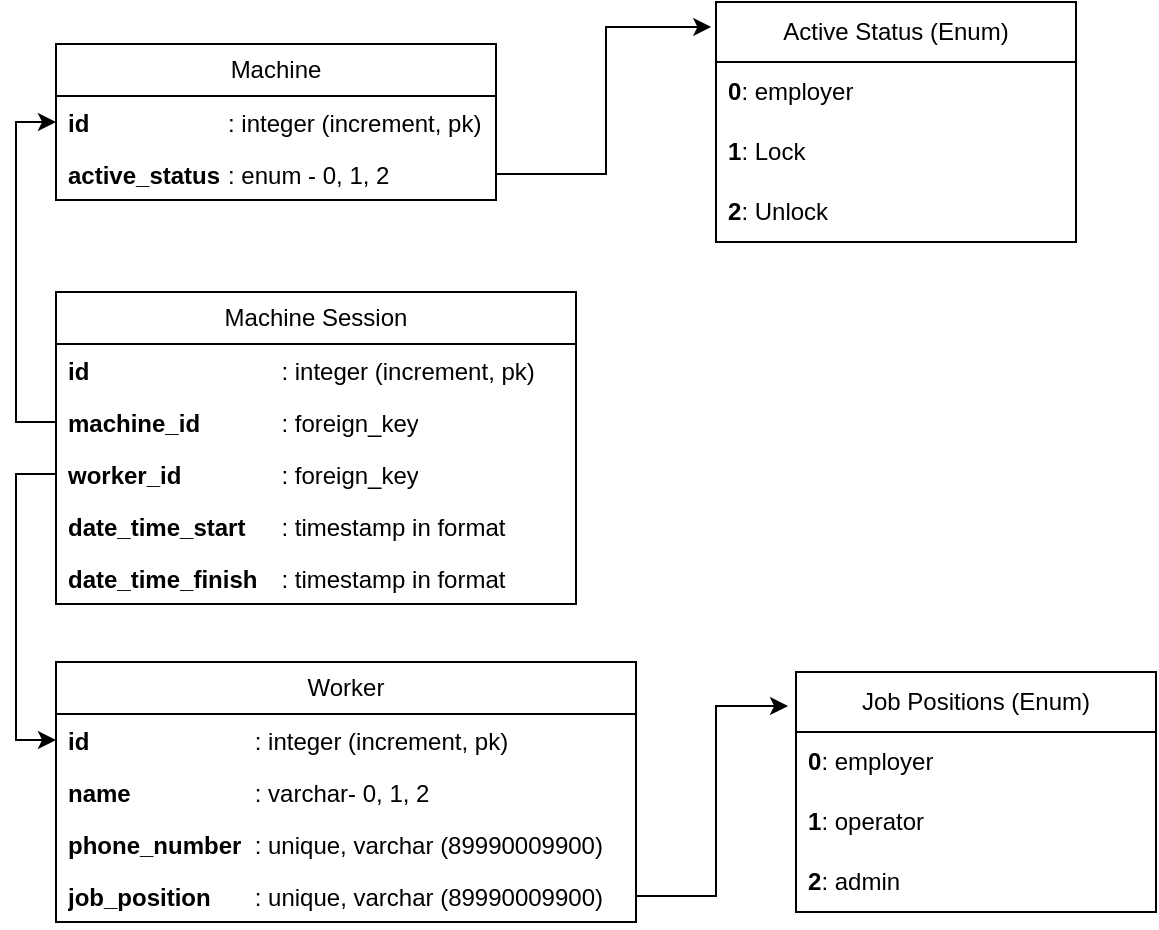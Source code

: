 <mxfile version="24.6.2" type="device">
  <diagram id="C5RBs43oDa-KdzZeNtuy" name="Page-1">
    <mxGraphModel dx="1440" dy="960" grid="1" gridSize="10" guides="1" tooltips="1" connect="1" arrows="1" fold="1" page="1" pageScale="1" pageWidth="827" pageHeight="1169" math="0" shadow="0">
      <root>
        <mxCell id="WIyWlLk6GJQsqaUBKTNV-0" />
        <mxCell id="WIyWlLk6GJQsqaUBKTNV-1" parent="WIyWlLk6GJQsqaUBKTNV-0" />
        <mxCell id="p5qgGo7XCK0Cg9WAAUh_-19" value="Machine" style="swimlane;fontStyle=0;childLayout=stackLayout;horizontal=1;startSize=26;fillColor=none;horizontalStack=0;resizeParent=1;resizeParentMax=0;resizeLast=0;collapsible=1;marginBottom=0;whiteSpace=wrap;html=1;" vertex="1" parent="WIyWlLk6GJQsqaUBKTNV-1">
          <mxGeometry x="60" y="61" width="220" height="78" as="geometry" />
        </mxCell>
        <mxCell id="p5qgGo7XCK0Cg9WAAUh_-20" value="&lt;b&gt;id&lt;/b&gt;&lt;span style=&quot;white-space: pre;&quot;&gt;&#x9;&lt;/span&gt;&lt;span style=&quot;white-space: pre;&quot;&gt;&#x9;&lt;/span&gt;&lt;span style=&quot;white-space: pre;&quot;&gt;&#x9;&lt;/span&gt;: integer (increment, pk)" style="text;strokeColor=none;fillColor=none;align=left;verticalAlign=top;spacingLeft=4;spacingRight=4;overflow=hidden;rotatable=0;points=[[0,0.5],[1,0.5]];portConstraint=eastwest;whiteSpace=wrap;html=1;" vertex="1" parent="p5qgGo7XCK0Cg9WAAUh_-19">
          <mxGeometry y="26" width="220" height="26" as="geometry" />
        </mxCell>
        <mxCell id="p5qgGo7XCK0Cg9WAAUh_-21" value="&lt;b&gt;active_status&lt;/b&gt;&lt;span style=&quot;white-space: pre;&quot;&gt;&#x9;&lt;/span&gt;: enum - 0, 1, 2" style="text;strokeColor=none;fillColor=none;align=left;verticalAlign=top;spacingLeft=4;spacingRight=4;overflow=hidden;rotatable=0;points=[[0,0.5],[1,0.5]];portConstraint=eastwest;whiteSpace=wrap;html=1;" vertex="1" parent="p5qgGo7XCK0Cg9WAAUh_-19">
          <mxGeometry y="52" width="220" height="26" as="geometry" />
        </mxCell>
        <mxCell id="p5qgGo7XCK0Cg9WAAUh_-23" value="Active Status (Enum)" style="swimlane;fontStyle=0;childLayout=stackLayout;horizontal=1;startSize=30;horizontalStack=0;resizeParent=1;resizeParentMax=0;resizeLast=0;collapsible=1;marginBottom=0;whiteSpace=wrap;html=1;" vertex="1" parent="WIyWlLk6GJQsqaUBKTNV-1">
          <mxGeometry x="390" y="40" width="180" height="120" as="geometry" />
        </mxCell>
        <mxCell id="p5qgGo7XCK0Cg9WAAUh_-26" value="&lt;b&gt;0&lt;/b&gt;: employer" style="text;strokeColor=none;fillColor=none;align=left;verticalAlign=middle;spacingLeft=4;spacingRight=4;overflow=hidden;points=[[0,0.5],[1,0.5]];portConstraint=eastwest;rotatable=0;whiteSpace=wrap;html=1;" vertex="1" parent="p5qgGo7XCK0Cg9WAAUh_-23">
          <mxGeometry y="30" width="180" height="30" as="geometry" />
        </mxCell>
        <mxCell id="p5qgGo7XCK0Cg9WAAUh_-33" value="&lt;b&gt;1&lt;/b&gt;: Lock" style="text;strokeColor=none;fillColor=none;align=left;verticalAlign=middle;spacingLeft=4;spacingRight=4;overflow=hidden;points=[[0,0.5],[1,0.5]];portConstraint=eastwest;rotatable=0;whiteSpace=wrap;html=1;" vertex="1" parent="p5qgGo7XCK0Cg9WAAUh_-23">
          <mxGeometry y="60" width="180" height="30" as="geometry" />
        </mxCell>
        <mxCell id="p5qgGo7XCK0Cg9WAAUh_-25" value="&lt;b&gt;2&lt;/b&gt;: Unlock" style="text;strokeColor=none;fillColor=none;align=left;verticalAlign=middle;spacingLeft=4;spacingRight=4;overflow=hidden;points=[[0,0.5],[1,0.5]];portConstraint=eastwest;rotatable=0;whiteSpace=wrap;html=1;" vertex="1" parent="p5qgGo7XCK0Cg9WAAUh_-23">
          <mxGeometry y="90" width="180" height="30" as="geometry" />
        </mxCell>
        <mxCell id="p5qgGo7XCK0Cg9WAAUh_-35" value="Worker" style="swimlane;fontStyle=0;childLayout=stackLayout;horizontal=1;startSize=26;fillColor=none;horizontalStack=0;resizeParent=1;resizeParentMax=0;resizeLast=0;collapsible=1;marginBottom=0;whiteSpace=wrap;html=1;" vertex="1" parent="WIyWlLk6GJQsqaUBKTNV-1">
          <mxGeometry x="60" y="370" width="290" height="130" as="geometry" />
        </mxCell>
        <mxCell id="p5qgGo7XCK0Cg9WAAUh_-36" value="&lt;b&gt;id&lt;/b&gt;&lt;span style=&quot;white-space: pre;&quot;&gt;&#x9;&lt;/span&gt;&lt;span style=&quot;white-space: pre;&quot;&gt;&#x9; &lt;span style=&quot;white-space: pre;&quot;&gt;&#x9;    &lt;/span&gt;&lt;/span&gt;: integer (increment, pk)" style="text;strokeColor=none;fillColor=none;align=left;verticalAlign=top;spacingLeft=4;spacingRight=4;overflow=hidden;rotatable=0;points=[[0,0.5],[1,0.5]];portConstraint=eastwest;whiteSpace=wrap;html=1;" vertex="1" parent="p5qgGo7XCK0Cg9WAAUh_-35">
          <mxGeometry y="26" width="290" height="26" as="geometry" />
        </mxCell>
        <mxCell id="p5qgGo7XCK0Cg9WAAUh_-37" value="&lt;b&gt;name&lt;/b&gt;&lt;span style=&quot;white-space: pre;&quot;&gt;&#x9;&lt;span style=&quot;white-space: pre;&quot;&gt;&#x9;    &lt;/span&gt;&lt;/span&gt;: varchar- 0, 1, 2" style="text;strokeColor=none;fillColor=none;align=left;verticalAlign=top;spacingLeft=4;spacingRight=4;overflow=hidden;rotatable=0;points=[[0,0.5],[1,0.5]];portConstraint=eastwest;whiteSpace=wrap;html=1;" vertex="1" parent="p5qgGo7XCK0Cg9WAAUh_-35">
          <mxGeometry y="52" width="290" height="26" as="geometry" />
        </mxCell>
        <mxCell id="p5qgGo7XCK0Cg9WAAUh_-52" value="&lt;b&gt;phone_number&lt;span style=&quot;white-space: pre;&quot;&gt;&amp;nbsp; &lt;/span&gt;&lt;/b&gt;: unique, varchar (89990009900)&amp;nbsp;" style="text;strokeColor=none;fillColor=none;align=left;verticalAlign=top;spacingLeft=4;spacingRight=4;overflow=hidden;rotatable=0;points=[[0,0.5],[1,0.5]];portConstraint=eastwest;whiteSpace=wrap;html=1;" vertex="1" parent="p5qgGo7XCK0Cg9WAAUh_-35">
          <mxGeometry y="78" width="290" height="26" as="geometry" />
        </mxCell>
        <mxCell id="p5qgGo7XCK0Cg9WAAUh_-55" value="&lt;b&gt;job_position&lt;span style=&quot;white-space: pre;&quot;&gt;&amp;nbsp; &lt;span style=&quot;white-space: pre;&quot;&gt;&#x9;    &lt;/span&gt;&lt;/span&gt;&lt;/b&gt;: unique, varchar (89990009900)&amp;nbsp;" style="text;strokeColor=none;fillColor=none;align=left;verticalAlign=top;spacingLeft=4;spacingRight=4;overflow=hidden;rotatable=0;points=[[0,0.5],[1,0.5]];portConstraint=eastwest;whiteSpace=wrap;html=1;" vertex="1" parent="p5qgGo7XCK0Cg9WAAUh_-35">
          <mxGeometry y="104" width="290" height="26" as="geometry" />
        </mxCell>
        <mxCell id="p5qgGo7XCK0Cg9WAAUh_-43" value="Machine Session" style="swimlane;fontStyle=0;childLayout=stackLayout;horizontal=1;startSize=26;fillColor=none;horizontalStack=0;resizeParent=1;resizeParentMax=0;resizeLast=0;collapsible=1;marginBottom=0;whiteSpace=wrap;html=1;" vertex="1" parent="WIyWlLk6GJQsqaUBKTNV-1">
          <mxGeometry x="60" y="185" width="260" height="156" as="geometry" />
        </mxCell>
        <mxCell id="p5qgGo7XCK0Cg9WAAUh_-44" value="&lt;b&gt;id&lt;/b&gt;&lt;span style=&quot;white-space: pre;&quot;&gt;&#x9;&lt;/span&gt;&lt;span style=&quot;white-space: pre;&quot;&gt;&#x9;&lt;/span&gt;&lt;span style=&quot;white-space: pre;&quot;&gt;&#x9;&lt;span style=&quot;white-space: pre;&quot;&gt;&#x9;&lt;/span&gt;&lt;/span&gt;: integer (increment, pk)" style="text;strokeColor=none;fillColor=none;align=left;verticalAlign=top;spacingLeft=4;spacingRight=4;overflow=hidden;rotatable=0;points=[[0,0.5],[1,0.5]];portConstraint=eastwest;whiteSpace=wrap;html=1;" vertex="1" parent="p5qgGo7XCK0Cg9WAAUh_-43">
          <mxGeometry y="26" width="260" height="26" as="geometry" />
        </mxCell>
        <mxCell id="p5qgGo7XCK0Cg9WAAUh_-48" value="&lt;b&gt;machine_id&lt;/b&gt;&lt;span style=&quot;white-space: pre;&quot;&gt;&#x9;&lt;span style=&quot;white-space: pre;&quot;&gt;&#x9;&lt;/span&gt;&lt;/span&gt;: foreign_key" style="text;strokeColor=none;fillColor=none;align=left;verticalAlign=top;spacingLeft=4;spacingRight=4;overflow=hidden;rotatable=0;points=[[0,0.5],[1,0.5]];portConstraint=eastwest;whiteSpace=wrap;html=1;" vertex="1" parent="p5qgGo7XCK0Cg9WAAUh_-43">
          <mxGeometry y="52" width="260" height="26" as="geometry" />
        </mxCell>
        <mxCell id="p5qgGo7XCK0Cg9WAAUh_-45" value="&lt;b&gt;worker_id&lt;/b&gt;&lt;span style=&quot;white-space: pre;&quot;&gt;&#x9;&lt;span style=&quot;white-space: pre;&quot;&gt;&#x9;&lt;/span&gt;&lt;/span&gt;: foreign_key" style="text;strokeColor=none;fillColor=none;align=left;verticalAlign=top;spacingLeft=4;spacingRight=4;overflow=hidden;rotatable=0;points=[[0,0.5],[1,0.5]];portConstraint=eastwest;whiteSpace=wrap;html=1;" vertex="1" parent="p5qgGo7XCK0Cg9WAAUh_-43">
          <mxGeometry y="78" width="260" height="26" as="geometry" />
        </mxCell>
        <mxCell id="p5qgGo7XCK0Cg9WAAUh_-46" value="&lt;b&gt;date_time_start&lt;/b&gt;&lt;span style=&quot;white-space: pre;&quot;&gt;&#x9;&lt;/span&gt;: timestamp in format" style="text;strokeColor=none;fillColor=none;align=left;verticalAlign=top;spacingLeft=4;spacingRight=4;overflow=hidden;rotatable=0;points=[[0,0.5],[1,0.5]];portConstraint=eastwest;whiteSpace=wrap;html=1;" vertex="1" parent="p5qgGo7XCK0Cg9WAAUh_-43">
          <mxGeometry y="104" width="260" height="26" as="geometry" />
        </mxCell>
        <mxCell id="p5qgGo7XCK0Cg9WAAUh_-51" value="&lt;b&gt;date_time_finish&lt;/b&gt;&lt;span style=&quot;white-space: pre;&quot;&gt;&#x9;&lt;/span&gt;: timestamp in format" style="text;strokeColor=none;fillColor=none;align=left;verticalAlign=top;spacingLeft=4;spacingRight=4;overflow=hidden;rotatable=0;points=[[0,0.5],[1,0.5]];portConstraint=eastwest;whiteSpace=wrap;html=1;" vertex="1" parent="p5qgGo7XCK0Cg9WAAUh_-43">
          <mxGeometry y="130" width="260" height="26" as="geometry" />
        </mxCell>
        <mxCell id="p5qgGo7XCK0Cg9WAAUh_-49" style="edgeStyle=orthogonalEdgeStyle;rounded=0;orthogonalLoop=1;jettySize=auto;html=1;entryX=0;entryY=0.5;entryDx=0;entryDy=0;" edge="1" parent="WIyWlLk6GJQsqaUBKTNV-1" source="p5qgGo7XCK0Cg9WAAUh_-48" target="p5qgGo7XCK0Cg9WAAUh_-20">
          <mxGeometry relative="1" as="geometry" />
        </mxCell>
        <mxCell id="p5qgGo7XCK0Cg9WAAUh_-50" style="edgeStyle=orthogonalEdgeStyle;rounded=0;orthogonalLoop=1;jettySize=auto;html=1;entryX=-0.013;entryY=0.104;entryDx=0;entryDy=0;entryPerimeter=0;" edge="1" parent="WIyWlLk6GJQsqaUBKTNV-1" source="p5qgGo7XCK0Cg9WAAUh_-21" target="p5qgGo7XCK0Cg9WAAUh_-23">
          <mxGeometry relative="1" as="geometry" />
        </mxCell>
        <mxCell id="p5qgGo7XCK0Cg9WAAUh_-57" style="edgeStyle=orthogonalEdgeStyle;rounded=0;orthogonalLoop=1;jettySize=auto;html=1;entryX=0;entryY=0.5;entryDx=0;entryDy=0;exitX=0;exitY=0.5;exitDx=0;exitDy=0;" edge="1" parent="WIyWlLk6GJQsqaUBKTNV-1" source="p5qgGo7XCK0Cg9WAAUh_-45" target="p5qgGo7XCK0Cg9WAAUh_-36">
          <mxGeometry relative="1" as="geometry" />
        </mxCell>
        <mxCell id="p5qgGo7XCK0Cg9WAAUh_-59" value="Job Positions (Enum)" style="swimlane;fontStyle=0;childLayout=stackLayout;horizontal=1;startSize=30;horizontalStack=0;resizeParent=1;resizeParentMax=0;resizeLast=0;collapsible=1;marginBottom=0;whiteSpace=wrap;html=1;" vertex="1" parent="WIyWlLk6GJQsqaUBKTNV-1">
          <mxGeometry x="430" y="375" width="180" height="120" as="geometry" />
        </mxCell>
        <mxCell id="p5qgGo7XCK0Cg9WAAUh_-60" value="&lt;b&gt;0&lt;/b&gt;: employer" style="text;strokeColor=none;fillColor=none;align=left;verticalAlign=middle;spacingLeft=4;spacingRight=4;overflow=hidden;points=[[0,0.5],[1,0.5]];portConstraint=eastwest;rotatable=0;whiteSpace=wrap;html=1;" vertex="1" parent="p5qgGo7XCK0Cg9WAAUh_-59">
          <mxGeometry y="30" width="180" height="30" as="geometry" />
        </mxCell>
        <mxCell id="p5qgGo7XCK0Cg9WAAUh_-61" value="&lt;b&gt;1&lt;/b&gt;: operator" style="text;strokeColor=none;fillColor=none;align=left;verticalAlign=middle;spacingLeft=4;spacingRight=4;overflow=hidden;points=[[0,0.5],[1,0.5]];portConstraint=eastwest;rotatable=0;whiteSpace=wrap;html=1;" vertex="1" parent="p5qgGo7XCK0Cg9WAAUh_-59">
          <mxGeometry y="60" width="180" height="30" as="geometry" />
        </mxCell>
        <mxCell id="p5qgGo7XCK0Cg9WAAUh_-62" value="&lt;b&gt;2&lt;/b&gt;: admin" style="text;strokeColor=none;fillColor=none;align=left;verticalAlign=middle;spacingLeft=4;spacingRight=4;overflow=hidden;points=[[0,0.5],[1,0.5]];portConstraint=eastwest;rotatable=0;whiteSpace=wrap;html=1;" vertex="1" parent="p5qgGo7XCK0Cg9WAAUh_-59">
          <mxGeometry y="90" width="180" height="30" as="geometry" />
        </mxCell>
        <mxCell id="p5qgGo7XCK0Cg9WAAUh_-63" style="edgeStyle=orthogonalEdgeStyle;rounded=0;orthogonalLoop=1;jettySize=auto;html=1;entryX=-0.022;entryY=0.142;entryDx=0;entryDy=0;entryPerimeter=0;" edge="1" parent="WIyWlLk6GJQsqaUBKTNV-1" source="p5qgGo7XCK0Cg9WAAUh_-55" target="p5qgGo7XCK0Cg9WAAUh_-59">
          <mxGeometry relative="1" as="geometry" />
        </mxCell>
      </root>
    </mxGraphModel>
  </diagram>
</mxfile>
